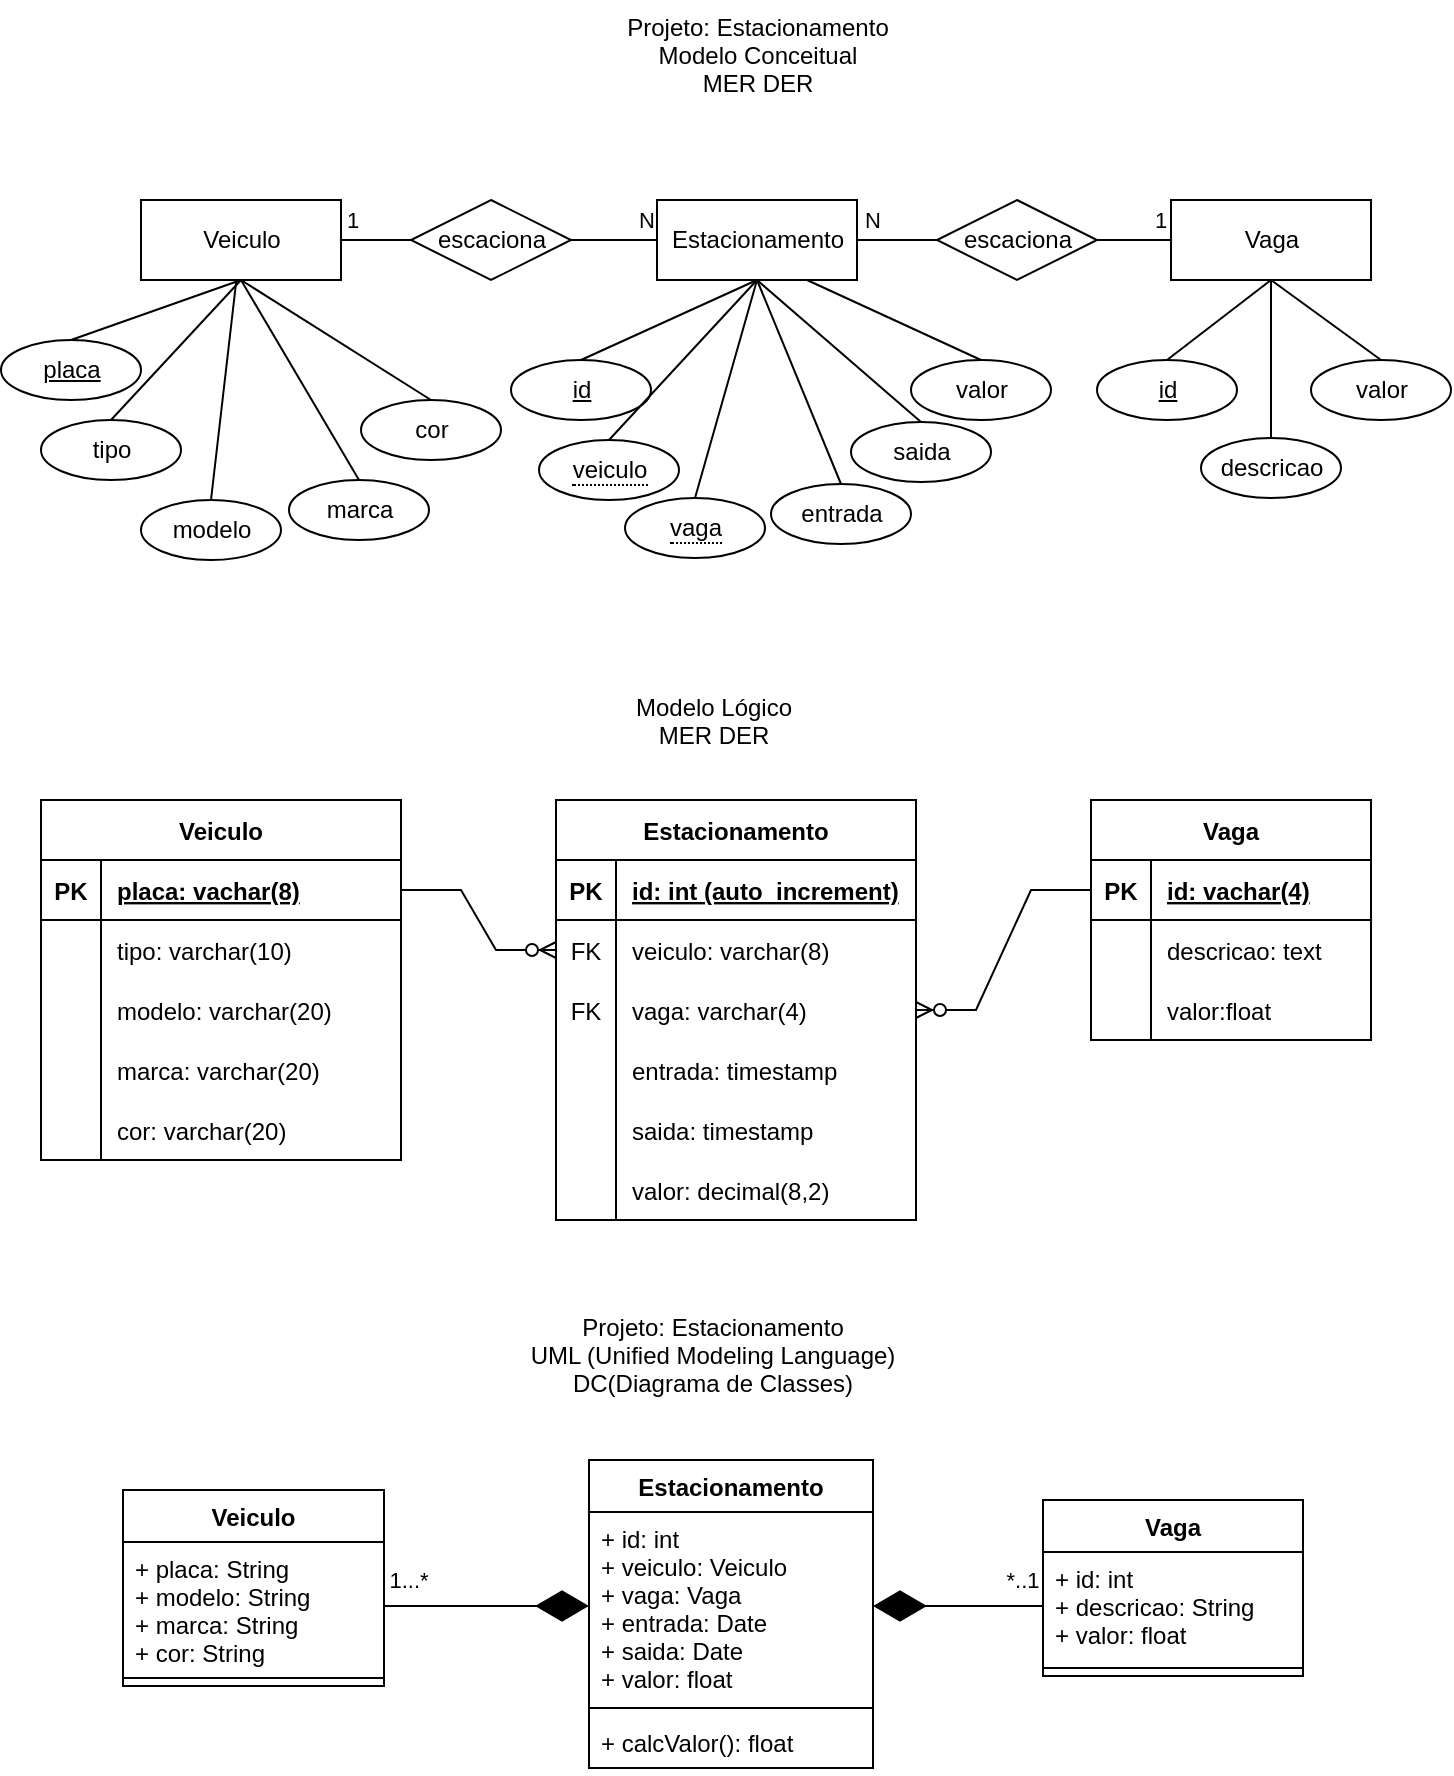 <mxfile version="21.0.1" type="device"><diagram name="Página-1" id="i0-kGiXMrAa8KkqMbR_4"><mxGraphModel dx="1434" dy="796" grid="1" gridSize="10" guides="1" tooltips="1" connect="1" arrows="1" fold="1" page="1" pageScale="1" pageWidth="827" pageHeight="1169" math="0" shadow="0"><root><mxCell id="0"/><mxCell id="1" parent="0"/><mxCell id="yE-hnE1d_Ly2W5Z37WLg-1" value="Projeto: Estacionamento&#10;Modelo Conceitual&#10;MER DER" style="text;strokeColor=none;fillColor=none;spacingLeft=4;spacingRight=4;overflow=hidden;rotatable=0;points=[[0,0.5],[1,0.5]];portConstraint=eastwest;fontSize=12;align=center;" vertex="1" parent="1"><mxGeometry x="324" y="30" width="180" height="70" as="geometry"/></mxCell><mxCell id="yE-hnE1d_Ly2W5Z37WLg-2" value="Estacionamento" style="whiteSpace=wrap;html=1;align=center;" vertex="1" parent="1"><mxGeometry x="363.5" y="130" width="100" height="40" as="geometry"/></mxCell><mxCell id="yE-hnE1d_Ly2W5Z37WLg-18" value="1" style="edgeStyle=orthogonalEdgeStyle;rounded=0;orthogonalLoop=1;jettySize=auto;html=1;exitX=1;exitY=0.5;exitDx=0;exitDy=0;entryX=0;entryY=0.5;entryDx=0;entryDy=0;endArrow=none;endFill=0;" edge="1" parent="1" source="yE-hnE1d_Ly2W5Z37WLg-3" target="yE-hnE1d_Ly2W5Z37WLg-9"><mxGeometry x="-0.714" y="10" relative="1" as="geometry"><mxPoint as="offset"/></mxGeometry></mxCell><mxCell id="yE-hnE1d_Ly2W5Z37WLg-3" value="Veiculo" style="whiteSpace=wrap;html=1;align=center;" vertex="1" parent="1"><mxGeometry x="105.5" y="130" width="100" height="40" as="geometry"/></mxCell><mxCell id="yE-hnE1d_Ly2W5Z37WLg-20" style="rounded=0;orthogonalLoop=1;jettySize=auto;html=1;exitX=0.5;exitY=0;exitDx=0;exitDy=0;entryX=0.5;entryY=1;entryDx=0;entryDy=0;endArrow=none;endFill=0;" edge="1" parent="1" source="yE-hnE1d_Ly2W5Z37WLg-4" target="yE-hnE1d_Ly2W5Z37WLg-3"><mxGeometry relative="1" as="geometry"/></mxCell><mxCell id="yE-hnE1d_Ly2W5Z37WLg-4" value="placa" style="ellipse;whiteSpace=wrap;html=1;align=center;fontStyle=4;" vertex="1" parent="1"><mxGeometry x="35.5" y="200" width="70" height="30" as="geometry"/></mxCell><mxCell id="yE-hnE1d_Ly2W5Z37WLg-22" style="rounded=0;orthogonalLoop=1;jettySize=auto;html=1;exitX=0.5;exitY=0;exitDx=0;exitDy=0;endArrow=none;endFill=0;" edge="1" parent="1" source="yE-hnE1d_Ly2W5Z37WLg-5" target="yE-hnE1d_Ly2W5Z37WLg-3"><mxGeometry relative="1" as="geometry"/></mxCell><mxCell id="yE-hnE1d_Ly2W5Z37WLg-5" value="modelo" style="ellipse;whiteSpace=wrap;html=1;align=center;" vertex="1" parent="1"><mxGeometry x="105.5" y="280" width="70" height="30" as="geometry"/></mxCell><mxCell id="yE-hnE1d_Ly2W5Z37WLg-23" style="rounded=0;orthogonalLoop=1;jettySize=auto;html=1;exitX=0.5;exitY=0;exitDx=0;exitDy=0;entryX=0.5;entryY=1;entryDx=0;entryDy=0;endArrow=none;endFill=0;" edge="1" parent="1" source="yE-hnE1d_Ly2W5Z37WLg-6" target="yE-hnE1d_Ly2W5Z37WLg-3"><mxGeometry relative="1" as="geometry"/></mxCell><mxCell id="yE-hnE1d_Ly2W5Z37WLg-6" value="marca" style="ellipse;whiteSpace=wrap;html=1;align=center;" vertex="1" parent="1"><mxGeometry x="179.5" y="270" width="70" height="30" as="geometry"/></mxCell><mxCell id="yE-hnE1d_Ly2W5Z37WLg-24" style="rounded=0;orthogonalLoop=1;jettySize=auto;html=1;exitX=0.5;exitY=0;exitDx=0;exitDy=0;entryX=0.5;entryY=1;entryDx=0;entryDy=0;endArrow=none;endFill=0;" edge="1" parent="1" source="yE-hnE1d_Ly2W5Z37WLg-7" target="yE-hnE1d_Ly2W5Z37WLg-3"><mxGeometry relative="1" as="geometry"/></mxCell><mxCell id="yE-hnE1d_Ly2W5Z37WLg-7" value="cor" style="ellipse;whiteSpace=wrap;html=1;align=center;" vertex="1" parent="1"><mxGeometry x="215.5" y="230" width="70" height="30" as="geometry"/></mxCell><mxCell id="yE-hnE1d_Ly2W5Z37WLg-21" style="rounded=0;orthogonalLoop=1;jettySize=auto;html=1;exitX=0.5;exitY=0;exitDx=0;exitDy=0;entryX=0.5;entryY=1;entryDx=0;entryDy=0;endArrow=none;endFill=0;" edge="1" parent="1" source="yE-hnE1d_Ly2W5Z37WLg-8" target="yE-hnE1d_Ly2W5Z37WLg-3"><mxGeometry relative="1" as="geometry"/></mxCell><mxCell id="yE-hnE1d_Ly2W5Z37WLg-8" value="tipo" style="ellipse;whiteSpace=wrap;html=1;align=center;" vertex="1" parent="1"><mxGeometry x="55.5" y="240" width="70" height="30" as="geometry"/></mxCell><mxCell id="yE-hnE1d_Ly2W5Z37WLg-19" value="N" style="rounded=0;orthogonalLoop=1;jettySize=auto;html=1;exitX=1;exitY=0.5;exitDx=0;exitDy=0;entryX=0;entryY=0.5;entryDx=0;entryDy=0;endArrow=none;endFill=0;" edge="1" parent="1" source="yE-hnE1d_Ly2W5Z37WLg-9" target="yE-hnE1d_Ly2W5Z37WLg-2"><mxGeometry x="0.714" y="10" relative="1" as="geometry"><mxPoint as="offset"/></mxGeometry></mxCell><mxCell id="yE-hnE1d_Ly2W5Z37WLg-9" value="escaciona" style="shape=rhombus;perimeter=rhombusPerimeter;whiteSpace=wrap;html=1;align=center;" vertex="1" parent="1"><mxGeometry x="240.5" y="130" width="80" height="40" as="geometry"/></mxCell><mxCell id="yE-hnE1d_Ly2W5Z37WLg-26" style="rounded=0;orthogonalLoop=1;jettySize=auto;html=1;exitX=0.5;exitY=0;exitDx=0;exitDy=0;entryX=0.5;entryY=1;entryDx=0;entryDy=0;endArrow=none;endFill=0;" edge="1" parent="1" source="yE-hnE1d_Ly2W5Z37WLg-11" target="yE-hnE1d_Ly2W5Z37WLg-2"><mxGeometry relative="1" as="geometry"/></mxCell><mxCell id="yE-hnE1d_Ly2W5Z37WLg-11" value="&lt;span style=&quot;border-bottom: 1px dotted&quot;&gt;vaga&lt;/span&gt;" style="ellipse;whiteSpace=wrap;html=1;align=center;" vertex="1" parent="1"><mxGeometry x="347.5" y="279" width="70" height="30" as="geometry"/></mxCell><mxCell id="yE-hnE1d_Ly2W5Z37WLg-28" style="rounded=0;orthogonalLoop=1;jettySize=auto;html=1;exitX=0.5;exitY=0;exitDx=0;exitDy=0;entryX=0.5;entryY=1;entryDx=0;entryDy=0;endArrow=none;endFill=0;" edge="1" parent="1" source="yE-hnE1d_Ly2W5Z37WLg-12" target="yE-hnE1d_Ly2W5Z37WLg-2"><mxGeometry relative="1" as="geometry"/></mxCell><mxCell id="yE-hnE1d_Ly2W5Z37WLg-12" value="entrada" style="ellipse;whiteSpace=wrap;html=1;align=center;" vertex="1" parent="1"><mxGeometry x="420.5" y="272" width="70" height="30" as="geometry"/></mxCell><mxCell id="yE-hnE1d_Ly2W5Z37WLg-29" style="rounded=0;orthogonalLoop=1;jettySize=auto;html=1;exitX=0.5;exitY=0;exitDx=0;exitDy=0;entryX=0.5;entryY=1;entryDx=0;entryDy=0;endArrow=none;endFill=0;" edge="1" parent="1" source="yE-hnE1d_Ly2W5Z37WLg-13" target="yE-hnE1d_Ly2W5Z37WLg-2"><mxGeometry relative="1" as="geometry"/></mxCell><mxCell id="yE-hnE1d_Ly2W5Z37WLg-13" value="saida" style="ellipse;whiteSpace=wrap;html=1;align=center;" vertex="1" parent="1"><mxGeometry x="460.5" y="241" width="70" height="30" as="geometry"/></mxCell><mxCell id="yE-hnE1d_Ly2W5Z37WLg-25" style="rounded=0;orthogonalLoop=1;jettySize=auto;html=1;exitX=0.5;exitY=0;exitDx=0;exitDy=0;entryX=0.5;entryY=1;entryDx=0;entryDy=0;endArrow=none;endFill=0;" edge="1" parent="1" source="yE-hnE1d_Ly2W5Z37WLg-14" target="yE-hnE1d_Ly2W5Z37WLg-2"><mxGeometry relative="1" as="geometry"/></mxCell><mxCell id="yE-hnE1d_Ly2W5Z37WLg-14" value="id" style="ellipse;whiteSpace=wrap;html=1;align=center;fontStyle=4;" vertex="1" parent="1"><mxGeometry x="290.5" y="210" width="70" height="30" as="geometry"/></mxCell><mxCell id="yE-hnE1d_Ly2W5Z37WLg-30" style="rounded=0;orthogonalLoop=1;jettySize=auto;html=1;exitX=0.5;exitY=0;exitDx=0;exitDy=0;entryX=0.75;entryY=1;entryDx=0;entryDy=0;endArrow=none;endFill=0;" edge="1" parent="1" source="yE-hnE1d_Ly2W5Z37WLg-15" target="yE-hnE1d_Ly2W5Z37WLg-2"><mxGeometry relative="1" as="geometry"/></mxCell><mxCell id="yE-hnE1d_Ly2W5Z37WLg-15" value="valor" style="ellipse;whiteSpace=wrap;html=1;align=center;" vertex="1" parent="1"><mxGeometry x="490.5" y="210" width="70" height="30" as="geometry"/></mxCell><mxCell id="yE-hnE1d_Ly2W5Z37WLg-27" style="rounded=0;orthogonalLoop=1;jettySize=auto;html=1;exitX=0.5;exitY=0;exitDx=0;exitDy=0;entryX=0.5;entryY=1;entryDx=0;entryDy=0;endArrow=none;endFill=0;" edge="1" parent="1" source="yE-hnE1d_Ly2W5Z37WLg-17" target="yE-hnE1d_Ly2W5Z37WLg-2"><mxGeometry relative="1" as="geometry"/></mxCell><mxCell id="yE-hnE1d_Ly2W5Z37WLg-17" value="&lt;span style=&quot;border-bottom: 1px dotted&quot;&gt;veiculo&lt;/span&gt;" style="ellipse;whiteSpace=wrap;html=1;align=center;" vertex="1" parent="1"><mxGeometry x="304.5" y="250" width="70" height="30" as="geometry"/></mxCell><mxCell id="yE-hnE1d_Ly2W5Z37WLg-31" value="Veiculo" style="shape=table;startSize=30;container=1;collapsible=1;childLayout=tableLayout;fixedRows=1;rowLines=0;fontStyle=1;align=center;resizeLast=1;" vertex="1" parent="1"><mxGeometry x="55.5" y="430" width="180" height="180" as="geometry"/></mxCell><mxCell id="yE-hnE1d_Ly2W5Z37WLg-32" value="" style="shape=tableRow;horizontal=0;startSize=0;swimlaneHead=0;swimlaneBody=0;fillColor=none;collapsible=0;dropTarget=0;points=[[0,0.5],[1,0.5]];portConstraint=eastwest;top=0;left=0;right=0;bottom=1;" vertex="1" parent="yE-hnE1d_Ly2W5Z37WLg-31"><mxGeometry y="30" width="180" height="30" as="geometry"/></mxCell><mxCell id="yE-hnE1d_Ly2W5Z37WLg-33" value="PK" style="shape=partialRectangle;connectable=0;fillColor=none;top=0;left=0;bottom=0;right=0;fontStyle=1;overflow=hidden;" vertex="1" parent="yE-hnE1d_Ly2W5Z37WLg-32"><mxGeometry width="30" height="30" as="geometry"><mxRectangle width="30" height="30" as="alternateBounds"/></mxGeometry></mxCell><mxCell id="yE-hnE1d_Ly2W5Z37WLg-34" value="placa: vachar(8)" style="shape=partialRectangle;connectable=0;fillColor=none;top=0;left=0;bottom=0;right=0;align=left;spacingLeft=6;fontStyle=5;overflow=hidden;" vertex="1" parent="yE-hnE1d_Ly2W5Z37WLg-32"><mxGeometry x="30" width="150" height="30" as="geometry"><mxRectangle width="150" height="30" as="alternateBounds"/></mxGeometry></mxCell><mxCell id="yE-hnE1d_Ly2W5Z37WLg-35" value="" style="shape=tableRow;horizontal=0;startSize=0;swimlaneHead=0;swimlaneBody=0;fillColor=none;collapsible=0;dropTarget=0;points=[[0,0.5],[1,0.5]];portConstraint=eastwest;top=0;left=0;right=0;bottom=0;" vertex="1" parent="yE-hnE1d_Ly2W5Z37WLg-31"><mxGeometry y="60" width="180" height="30" as="geometry"/></mxCell><mxCell id="yE-hnE1d_Ly2W5Z37WLg-36" value="" style="shape=partialRectangle;connectable=0;fillColor=none;top=0;left=0;bottom=0;right=0;editable=1;overflow=hidden;" vertex="1" parent="yE-hnE1d_Ly2W5Z37WLg-35"><mxGeometry width="30" height="30" as="geometry"><mxRectangle width="30" height="30" as="alternateBounds"/></mxGeometry></mxCell><mxCell id="yE-hnE1d_Ly2W5Z37WLg-37" value="tipo: varchar(10)" style="shape=partialRectangle;connectable=0;fillColor=none;top=0;left=0;bottom=0;right=0;align=left;spacingLeft=6;overflow=hidden;" vertex="1" parent="yE-hnE1d_Ly2W5Z37WLg-35"><mxGeometry x="30" width="150" height="30" as="geometry"><mxRectangle width="150" height="30" as="alternateBounds"/></mxGeometry></mxCell><mxCell id="yE-hnE1d_Ly2W5Z37WLg-38" value="" style="shape=tableRow;horizontal=0;startSize=0;swimlaneHead=0;swimlaneBody=0;fillColor=none;collapsible=0;dropTarget=0;points=[[0,0.5],[1,0.5]];portConstraint=eastwest;top=0;left=0;right=0;bottom=0;" vertex="1" parent="yE-hnE1d_Ly2W5Z37WLg-31"><mxGeometry y="90" width="180" height="30" as="geometry"/></mxCell><mxCell id="yE-hnE1d_Ly2W5Z37WLg-39" value="" style="shape=partialRectangle;connectable=0;fillColor=none;top=0;left=0;bottom=0;right=0;editable=1;overflow=hidden;" vertex="1" parent="yE-hnE1d_Ly2W5Z37WLg-38"><mxGeometry width="30" height="30" as="geometry"><mxRectangle width="30" height="30" as="alternateBounds"/></mxGeometry></mxCell><mxCell id="yE-hnE1d_Ly2W5Z37WLg-40" value="modelo: varchar(20)" style="shape=partialRectangle;connectable=0;fillColor=none;top=0;left=0;bottom=0;right=0;align=left;spacingLeft=6;overflow=hidden;" vertex="1" parent="yE-hnE1d_Ly2W5Z37WLg-38"><mxGeometry x="30" width="150" height="30" as="geometry"><mxRectangle width="150" height="30" as="alternateBounds"/></mxGeometry></mxCell><mxCell id="yE-hnE1d_Ly2W5Z37WLg-41" value="" style="shape=tableRow;horizontal=0;startSize=0;swimlaneHead=0;swimlaneBody=0;fillColor=none;collapsible=0;dropTarget=0;points=[[0,0.5],[1,0.5]];portConstraint=eastwest;top=0;left=0;right=0;bottom=0;" vertex="1" parent="yE-hnE1d_Ly2W5Z37WLg-31"><mxGeometry y="120" width="180" height="30" as="geometry"/></mxCell><mxCell id="yE-hnE1d_Ly2W5Z37WLg-42" value="" style="shape=partialRectangle;connectable=0;fillColor=none;top=0;left=0;bottom=0;right=0;editable=1;overflow=hidden;" vertex="1" parent="yE-hnE1d_Ly2W5Z37WLg-41"><mxGeometry width="30" height="30" as="geometry"><mxRectangle width="30" height="30" as="alternateBounds"/></mxGeometry></mxCell><mxCell id="yE-hnE1d_Ly2W5Z37WLg-43" value="marca: varchar(20)" style="shape=partialRectangle;connectable=0;fillColor=none;top=0;left=0;bottom=0;right=0;align=left;spacingLeft=6;overflow=hidden;" vertex="1" parent="yE-hnE1d_Ly2W5Z37WLg-41"><mxGeometry x="30" width="150" height="30" as="geometry"><mxRectangle width="150" height="30" as="alternateBounds"/></mxGeometry></mxCell><mxCell id="yE-hnE1d_Ly2W5Z37WLg-45" value="" style="shape=tableRow;horizontal=0;startSize=0;swimlaneHead=0;swimlaneBody=0;fillColor=none;collapsible=0;dropTarget=0;points=[[0,0.5],[1,0.5]];portConstraint=eastwest;top=0;left=0;right=0;bottom=0;" vertex="1" parent="yE-hnE1d_Ly2W5Z37WLg-31"><mxGeometry y="150" width="180" height="30" as="geometry"/></mxCell><mxCell id="yE-hnE1d_Ly2W5Z37WLg-46" value="" style="shape=partialRectangle;connectable=0;fillColor=none;top=0;left=0;bottom=0;right=0;editable=1;overflow=hidden;" vertex="1" parent="yE-hnE1d_Ly2W5Z37WLg-45"><mxGeometry width="30" height="30" as="geometry"><mxRectangle width="30" height="30" as="alternateBounds"/></mxGeometry></mxCell><mxCell id="yE-hnE1d_Ly2W5Z37WLg-47" value="cor: varchar(20)" style="shape=partialRectangle;connectable=0;fillColor=none;top=0;left=0;bottom=0;right=0;align=left;spacingLeft=6;overflow=hidden;" vertex="1" parent="yE-hnE1d_Ly2W5Z37WLg-45"><mxGeometry x="30" width="150" height="30" as="geometry"><mxRectangle width="150" height="30" as="alternateBounds"/></mxGeometry></mxCell><mxCell id="yE-hnE1d_Ly2W5Z37WLg-48" value="Estacionamento" style="shape=table;startSize=30;container=1;collapsible=1;childLayout=tableLayout;fixedRows=1;rowLines=0;fontStyle=1;align=center;resizeLast=1;" vertex="1" parent="1"><mxGeometry x="313" y="430" width="180" height="210" as="geometry"/></mxCell><mxCell id="yE-hnE1d_Ly2W5Z37WLg-49" value="" style="shape=tableRow;horizontal=0;startSize=0;swimlaneHead=0;swimlaneBody=0;fillColor=none;collapsible=0;dropTarget=0;points=[[0,0.5],[1,0.5]];portConstraint=eastwest;top=0;left=0;right=0;bottom=1;" vertex="1" parent="yE-hnE1d_Ly2W5Z37WLg-48"><mxGeometry y="30" width="180" height="30" as="geometry"/></mxCell><mxCell id="yE-hnE1d_Ly2W5Z37WLg-50" value="PK" style="shape=partialRectangle;connectable=0;fillColor=none;top=0;left=0;bottom=0;right=0;fontStyle=1;overflow=hidden;" vertex="1" parent="yE-hnE1d_Ly2W5Z37WLg-49"><mxGeometry width="30" height="30" as="geometry"><mxRectangle width="30" height="30" as="alternateBounds"/></mxGeometry></mxCell><mxCell id="yE-hnE1d_Ly2W5Z37WLg-51" value="id: int (auto_increment)" style="shape=partialRectangle;connectable=0;fillColor=none;top=0;left=0;bottom=0;right=0;align=left;spacingLeft=6;fontStyle=5;overflow=hidden;" vertex="1" parent="yE-hnE1d_Ly2W5Z37WLg-49"><mxGeometry x="30" width="150" height="30" as="geometry"><mxRectangle width="150" height="30" as="alternateBounds"/></mxGeometry></mxCell><mxCell id="yE-hnE1d_Ly2W5Z37WLg-55" value="" style="shape=tableRow;horizontal=0;startSize=0;swimlaneHead=0;swimlaneBody=0;fillColor=none;collapsible=0;dropTarget=0;points=[[0,0.5],[1,0.5]];portConstraint=eastwest;top=0;left=0;right=0;bottom=0;" vertex="1" parent="yE-hnE1d_Ly2W5Z37WLg-48"><mxGeometry y="60" width="180" height="30" as="geometry"/></mxCell><mxCell id="yE-hnE1d_Ly2W5Z37WLg-56" value="FK" style="shape=partialRectangle;connectable=0;fillColor=none;top=0;left=0;bottom=0;right=0;editable=1;overflow=hidden;" vertex="1" parent="yE-hnE1d_Ly2W5Z37WLg-55"><mxGeometry width="30" height="30" as="geometry"><mxRectangle width="30" height="30" as="alternateBounds"/></mxGeometry></mxCell><mxCell id="yE-hnE1d_Ly2W5Z37WLg-57" value="veiculo: varchar(8)" style="shape=partialRectangle;connectable=0;fillColor=none;top=0;left=0;bottom=0;right=0;align=left;spacingLeft=6;overflow=hidden;" vertex="1" parent="yE-hnE1d_Ly2W5Z37WLg-55"><mxGeometry x="30" width="150" height="30" as="geometry"><mxRectangle width="150" height="30" as="alternateBounds"/></mxGeometry></mxCell><mxCell id="yE-hnE1d_Ly2W5Z37WLg-52" value="" style="shape=tableRow;horizontal=0;startSize=0;swimlaneHead=0;swimlaneBody=0;fillColor=none;collapsible=0;dropTarget=0;points=[[0,0.5],[1,0.5]];portConstraint=eastwest;top=0;left=0;right=0;bottom=0;" vertex="1" parent="yE-hnE1d_Ly2W5Z37WLg-48"><mxGeometry y="90" width="180" height="30" as="geometry"/></mxCell><mxCell id="yE-hnE1d_Ly2W5Z37WLg-53" value="FK" style="shape=partialRectangle;connectable=0;fillColor=none;top=0;left=0;bottom=0;right=0;editable=1;overflow=hidden;" vertex="1" parent="yE-hnE1d_Ly2W5Z37WLg-52"><mxGeometry width="30" height="30" as="geometry"><mxRectangle width="30" height="30" as="alternateBounds"/></mxGeometry></mxCell><mxCell id="yE-hnE1d_Ly2W5Z37WLg-54" value="vaga: varchar(4)" style="shape=partialRectangle;connectable=0;fillColor=none;top=0;left=0;bottom=0;right=0;align=left;spacingLeft=6;overflow=hidden;" vertex="1" parent="yE-hnE1d_Ly2W5Z37WLg-52"><mxGeometry x="30" width="150" height="30" as="geometry"><mxRectangle width="150" height="30" as="alternateBounds"/></mxGeometry></mxCell><mxCell id="yE-hnE1d_Ly2W5Z37WLg-58" value="" style="shape=tableRow;horizontal=0;startSize=0;swimlaneHead=0;swimlaneBody=0;fillColor=none;collapsible=0;dropTarget=0;points=[[0,0.5],[1,0.5]];portConstraint=eastwest;top=0;left=0;right=0;bottom=0;" vertex="1" parent="yE-hnE1d_Ly2W5Z37WLg-48"><mxGeometry y="120" width="180" height="30" as="geometry"/></mxCell><mxCell id="yE-hnE1d_Ly2W5Z37WLg-59" value="" style="shape=partialRectangle;connectable=0;fillColor=none;top=0;left=0;bottom=0;right=0;editable=1;overflow=hidden;" vertex="1" parent="yE-hnE1d_Ly2W5Z37WLg-58"><mxGeometry width="30" height="30" as="geometry"><mxRectangle width="30" height="30" as="alternateBounds"/></mxGeometry></mxCell><mxCell id="yE-hnE1d_Ly2W5Z37WLg-60" value="entrada: timestamp" style="shape=partialRectangle;connectable=0;fillColor=none;top=0;left=0;bottom=0;right=0;align=left;spacingLeft=6;overflow=hidden;" vertex="1" parent="yE-hnE1d_Ly2W5Z37WLg-58"><mxGeometry x="30" width="150" height="30" as="geometry"><mxRectangle width="150" height="30" as="alternateBounds"/></mxGeometry></mxCell><mxCell id="yE-hnE1d_Ly2W5Z37WLg-61" value="" style="shape=tableRow;horizontal=0;startSize=0;swimlaneHead=0;swimlaneBody=0;fillColor=none;collapsible=0;dropTarget=0;points=[[0,0.5],[1,0.5]];portConstraint=eastwest;top=0;left=0;right=0;bottom=0;" vertex="1" parent="yE-hnE1d_Ly2W5Z37WLg-48"><mxGeometry y="150" width="180" height="30" as="geometry"/></mxCell><mxCell id="yE-hnE1d_Ly2W5Z37WLg-62" value="" style="shape=partialRectangle;connectable=0;fillColor=none;top=0;left=0;bottom=0;right=0;editable=1;overflow=hidden;" vertex="1" parent="yE-hnE1d_Ly2W5Z37WLg-61"><mxGeometry width="30" height="30" as="geometry"><mxRectangle width="30" height="30" as="alternateBounds"/></mxGeometry></mxCell><mxCell id="yE-hnE1d_Ly2W5Z37WLg-63" value="saida: timestamp" style="shape=partialRectangle;connectable=0;fillColor=none;top=0;left=0;bottom=0;right=0;align=left;spacingLeft=6;overflow=hidden;" vertex="1" parent="yE-hnE1d_Ly2W5Z37WLg-61"><mxGeometry x="30" width="150" height="30" as="geometry"><mxRectangle width="150" height="30" as="alternateBounds"/></mxGeometry></mxCell><mxCell id="yE-hnE1d_Ly2W5Z37WLg-64" value="" style="shape=tableRow;horizontal=0;startSize=0;swimlaneHead=0;swimlaneBody=0;fillColor=none;collapsible=0;dropTarget=0;points=[[0,0.5],[1,0.5]];portConstraint=eastwest;top=0;left=0;right=0;bottom=0;" vertex="1" parent="yE-hnE1d_Ly2W5Z37WLg-48"><mxGeometry y="180" width="180" height="30" as="geometry"/></mxCell><mxCell id="yE-hnE1d_Ly2W5Z37WLg-65" value="" style="shape=partialRectangle;connectable=0;fillColor=none;top=0;left=0;bottom=0;right=0;editable=1;overflow=hidden;" vertex="1" parent="yE-hnE1d_Ly2W5Z37WLg-64"><mxGeometry width="30" height="30" as="geometry"><mxRectangle width="30" height="30" as="alternateBounds"/></mxGeometry></mxCell><mxCell id="yE-hnE1d_Ly2W5Z37WLg-66" value="valor: decimal(8,2)" style="shape=partialRectangle;connectable=0;fillColor=none;top=0;left=0;bottom=0;right=0;align=left;spacingLeft=6;overflow=hidden;" vertex="1" parent="yE-hnE1d_Ly2W5Z37WLg-64"><mxGeometry x="30" width="150" height="30" as="geometry"><mxRectangle width="150" height="30" as="alternateBounds"/></mxGeometry></mxCell><mxCell id="yE-hnE1d_Ly2W5Z37WLg-67" value="" style="edgeStyle=entityRelationEdgeStyle;fontSize=12;html=1;endArrow=ERzeroToMany;endFill=1;rounded=0;exitX=1;exitY=0.5;exitDx=0;exitDy=0;entryX=0;entryY=0.5;entryDx=0;entryDy=0;" edge="1" parent="1" source="yE-hnE1d_Ly2W5Z37WLg-32" target="yE-hnE1d_Ly2W5Z37WLg-55"><mxGeometry width="100" height="100" relative="1" as="geometry"><mxPoint x="356.5" y="440" as="sourcePoint"/><mxPoint x="456.5" y="340" as="targetPoint"/></mxGeometry></mxCell><mxCell id="yE-hnE1d_Ly2W5Z37WLg-68" value="Modelo Lógico&#10;MER DER" style="text;strokeColor=none;fillColor=none;spacingLeft=4;spacingRight=4;overflow=hidden;rotatable=0;points=[[0,0.5],[1,0.5]];portConstraint=eastwest;fontSize=12;align=center;" vertex="1" parent="1"><mxGeometry x="302" y="370" width="180" height="39" as="geometry"/></mxCell><mxCell id="yE-hnE1d_Ly2W5Z37WLg-69" value="Projeto: Estacionamento&#10;UML (Unified Modeling Language)&#10;DC(Diagrama de Classes)" style="text;strokeColor=none;fillColor=none;spacingLeft=4;spacingRight=4;overflow=hidden;rotatable=0;points=[[0,0.5],[1,0.5]];portConstraint=eastwest;fontSize=12;align=center;" vertex="1" parent="1"><mxGeometry x="290.5" y="680" width="202" height="50" as="geometry"/></mxCell><mxCell id="yE-hnE1d_Ly2W5Z37WLg-70" value="Estacionamento" style="swimlane;fontStyle=1;align=center;verticalAlign=top;childLayout=stackLayout;horizontal=1;startSize=26;horizontalStack=0;resizeParent=1;resizeParentMax=0;resizeLast=0;collapsible=1;marginBottom=0;" vertex="1" parent="1"><mxGeometry x="329.5" y="760" width="142" height="154" as="geometry"/></mxCell><mxCell id="yE-hnE1d_Ly2W5Z37WLg-71" value="+ id: int&#10;+ veiculo: Veiculo&#10;+ vaga: Vaga&#10;+ entrada: Date&#10;+ saida: Date&#10;+ valor: float" style="text;strokeColor=none;fillColor=none;align=left;verticalAlign=top;spacingLeft=4;spacingRight=4;overflow=hidden;rotatable=0;points=[[0,0.5],[1,0.5]];portConstraint=eastwest;" vertex="1" parent="yE-hnE1d_Ly2W5Z37WLg-70"><mxGeometry y="26" width="142" height="94" as="geometry"/></mxCell><mxCell id="yE-hnE1d_Ly2W5Z37WLg-72" value="" style="line;strokeWidth=1;fillColor=none;align=left;verticalAlign=middle;spacingTop=-1;spacingLeft=3;spacingRight=3;rotatable=0;labelPosition=right;points=[];portConstraint=eastwest;strokeColor=inherit;" vertex="1" parent="yE-hnE1d_Ly2W5Z37WLg-70"><mxGeometry y="120" width="142" height="8" as="geometry"/></mxCell><mxCell id="yE-hnE1d_Ly2W5Z37WLg-73" value="+ calcValor(): float" style="text;strokeColor=none;fillColor=none;align=left;verticalAlign=top;spacingLeft=4;spacingRight=4;overflow=hidden;rotatable=0;points=[[0,0.5],[1,0.5]];portConstraint=eastwest;" vertex="1" parent="yE-hnE1d_Ly2W5Z37WLg-70"><mxGeometry y="128" width="142" height="26" as="geometry"/></mxCell><mxCell id="yE-hnE1d_Ly2W5Z37WLg-74" value="Veiculo" style="swimlane;fontStyle=1;align=center;verticalAlign=top;childLayout=stackLayout;horizontal=1;startSize=26;horizontalStack=0;resizeParent=1;resizeParentMax=0;resizeLast=0;collapsible=1;marginBottom=0;" vertex="1" parent="1"><mxGeometry x="96.5" y="775" width="130.5" height="98" as="geometry"/></mxCell><mxCell id="yE-hnE1d_Ly2W5Z37WLg-75" value="+ placa: String&#10;+ modelo: String&#10;+ marca: String&#10;+ cor: String" style="text;strokeColor=none;fillColor=none;align=left;verticalAlign=top;spacingLeft=4;spacingRight=4;overflow=hidden;rotatable=0;points=[[0,0.5],[1,0.5]];portConstraint=eastwest;" vertex="1" parent="yE-hnE1d_Ly2W5Z37WLg-74"><mxGeometry y="26" width="130.5" height="64" as="geometry"/></mxCell><mxCell id="yE-hnE1d_Ly2W5Z37WLg-76" value="" style="line;strokeWidth=1;fillColor=none;align=left;verticalAlign=middle;spacingTop=-1;spacingLeft=3;spacingRight=3;rotatable=0;labelPosition=right;points=[];portConstraint=eastwest;strokeColor=inherit;" vertex="1" parent="yE-hnE1d_Ly2W5Z37WLg-74"><mxGeometry y="90" width="130.5" height="8" as="geometry"/></mxCell><mxCell id="yE-hnE1d_Ly2W5Z37WLg-78" value="Vaga" style="shape=table;startSize=30;container=1;collapsible=1;childLayout=tableLayout;fixedRows=1;rowLines=0;fontStyle=1;align=center;resizeLast=1;" vertex="1" parent="1"><mxGeometry x="580.5" y="430" width="140" height="120" as="geometry"/></mxCell><mxCell id="yE-hnE1d_Ly2W5Z37WLg-79" value="" style="shape=tableRow;horizontal=0;startSize=0;swimlaneHead=0;swimlaneBody=0;fillColor=none;collapsible=0;dropTarget=0;points=[[0,0.5],[1,0.5]];portConstraint=eastwest;top=0;left=0;right=0;bottom=1;" vertex="1" parent="yE-hnE1d_Ly2W5Z37WLg-78"><mxGeometry y="30" width="140" height="30" as="geometry"/></mxCell><mxCell id="yE-hnE1d_Ly2W5Z37WLg-80" value="PK" style="shape=partialRectangle;connectable=0;fillColor=none;top=0;left=0;bottom=0;right=0;fontStyle=1;overflow=hidden;" vertex="1" parent="yE-hnE1d_Ly2W5Z37WLg-79"><mxGeometry width="30" height="30" as="geometry"><mxRectangle width="30" height="30" as="alternateBounds"/></mxGeometry></mxCell><mxCell id="yE-hnE1d_Ly2W5Z37WLg-81" value="id: vachar(4)" style="shape=partialRectangle;connectable=0;fillColor=none;top=0;left=0;bottom=0;right=0;align=left;spacingLeft=6;fontStyle=5;overflow=hidden;" vertex="1" parent="yE-hnE1d_Ly2W5Z37WLg-79"><mxGeometry x="30" width="110" height="30" as="geometry"><mxRectangle width="110" height="30" as="alternateBounds"/></mxGeometry></mxCell><mxCell id="yE-hnE1d_Ly2W5Z37WLg-82" value="" style="shape=tableRow;horizontal=0;startSize=0;swimlaneHead=0;swimlaneBody=0;fillColor=none;collapsible=0;dropTarget=0;points=[[0,0.5],[1,0.5]];portConstraint=eastwest;top=0;left=0;right=0;bottom=0;" vertex="1" parent="yE-hnE1d_Ly2W5Z37WLg-78"><mxGeometry y="60" width="140" height="30" as="geometry"/></mxCell><mxCell id="yE-hnE1d_Ly2W5Z37WLg-83" value="" style="shape=partialRectangle;connectable=0;fillColor=none;top=0;left=0;bottom=0;right=0;editable=1;overflow=hidden;" vertex="1" parent="yE-hnE1d_Ly2W5Z37WLg-82"><mxGeometry width="30" height="30" as="geometry"><mxRectangle width="30" height="30" as="alternateBounds"/></mxGeometry></mxCell><mxCell id="yE-hnE1d_Ly2W5Z37WLg-84" value="descricao: text" style="shape=partialRectangle;connectable=0;fillColor=none;top=0;left=0;bottom=0;right=0;align=left;spacingLeft=6;overflow=hidden;" vertex="1" parent="yE-hnE1d_Ly2W5Z37WLg-82"><mxGeometry x="30" width="110" height="30" as="geometry"><mxRectangle width="110" height="30" as="alternateBounds"/></mxGeometry></mxCell><mxCell id="yE-hnE1d_Ly2W5Z37WLg-112" value="" style="shape=tableRow;horizontal=0;startSize=0;swimlaneHead=0;swimlaneBody=0;fillColor=none;collapsible=0;dropTarget=0;points=[[0,0.5],[1,0.5]];portConstraint=eastwest;top=0;left=0;right=0;bottom=0;" vertex="1" parent="yE-hnE1d_Ly2W5Z37WLg-78"><mxGeometry y="90" width="140" height="30" as="geometry"/></mxCell><mxCell id="yE-hnE1d_Ly2W5Z37WLg-113" value="" style="shape=partialRectangle;connectable=0;fillColor=none;top=0;left=0;bottom=0;right=0;editable=1;overflow=hidden;" vertex="1" parent="yE-hnE1d_Ly2W5Z37WLg-112"><mxGeometry width="30" height="30" as="geometry"><mxRectangle width="30" height="30" as="alternateBounds"/></mxGeometry></mxCell><mxCell id="yE-hnE1d_Ly2W5Z37WLg-114" value="valor:float" style="shape=partialRectangle;connectable=0;fillColor=none;top=0;left=0;bottom=0;right=0;align=left;spacingLeft=6;overflow=hidden;" vertex="1" parent="yE-hnE1d_Ly2W5Z37WLg-112"><mxGeometry x="30" width="110" height="30" as="geometry"><mxRectangle width="110" height="30" as="alternateBounds"/></mxGeometry></mxCell><mxCell id="yE-hnE1d_Ly2W5Z37WLg-94" value="" style="edgeStyle=entityRelationEdgeStyle;fontSize=12;html=1;endArrow=ERzeroToMany;endFill=1;rounded=0;entryX=1;entryY=0.5;entryDx=0;entryDy=0;exitX=0;exitY=0.5;exitDx=0;exitDy=0;" edge="1" parent="1" source="yE-hnE1d_Ly2W5Z37WLg-79" target="yE-hnE1d_Ly2W5Z37WLg-52"><mxGeometry width="100" height="100" relative="1" as="geometry"><mxPoint x="600.5" y="690" as="sourcePoint"/><mxPoint x="580.5" y="620" as="targetPoint"/></mxGeometry></mxCell><mxCell id="yE-hnE1d_Ly2W5Z37WLg-108" style="rounded=0;orthogonalLoop=1;jettySize=auto;html=1;exitX=0.5;exitY=0;exitDx=0;exitDy=0;entryX=0.5;entryY=1;entryDx=0;entryDy=0;endArrow=none;endFill=0;" edge="1" parent="1" source="yE-hnE1d_Ly2W5Z37WLg-95" target="yE-hnE1d_Ly2W5Z37WLg-100"><mxGeometry relative="1" as="geometry"/></mxCell><mxCell id="yE-hnE1d_Ly2W5Z37WLg-95" value="descricao" style="ellipse;whiteSpace=wrap;html=1;align=center;" vertex="1" parent="1"><mxGeometry x="635.5" y="249" width="70" height="30" as="geometry"/></mxCell><mxCell id="yE-hnE1d_Ly2W5Z37WLg-109" style="rounded=0;orthogonalLoop=1;jettySize=auto;html=1;exitX=0.5;exitY=0;exitDx=0;exitDy=0;entryX=0.5;entryY=1;entryDx=0;entryDy=0;endArrow=none;endFill=0;" edge="1" parent="1" source="yE-hnE1d_Ly2W5Z37WLg-96" target="yE-hnE1d_Ly2W5Z37WLg-100"><mxGeometry relative="1" as="geometry"/></mxCell><mxCell id="yE-hnE1d_Ly2W5Z37WLg-96" value="valor" style="ellipse;whiteSpace=wrap;html=1;align=center;" vertex="1" parent="1"><mxGeometry x="690.5" y="210" width="70" height="30" as="geometry"/></mxCell><mxCell id="yE-hnE1d_Ly2W5Z37WLg-100" value="Vaga" style="whiteSpace=wrap;html=1;align=center;" vertex="1" parent="1"><mxGeometry x="620.5" y="130" width="100" height="40" as="geometry"/></mxCell><mxCell id="yE-hnE1d_Ly2W5Z37WLg-104" value="1" style="rounded=0;orthogonalLoop=1;jettySize=auto;html=1;exitX=1;exitY=0.5;exitDx=0;exitDy=0;entryX=0;entryY=0.5;entryDx=0;entryDy=0;endArrow=none;endFill=0;" edge="1" parent="1" source="yE-hnE1d_Ly2W5Z37WLg-105" target="yE-hnE1d_Ly2W5Z37WLg-100"><mxGeometry x="0.714" y="10" relative="1" as="geometry"><mxPoint x="668.5" y="90" as="targetPoint"/><mxPoint as="offset"/></mxGeometry></mxCell><mxCell id="yE-hnE1d_Ly2W5Z37WLg-107" value="N" style="edgeStyle=orthogonalEdgeStyle;rounded=0;orthogonalLoop=1;jettySize=auto;html=1;endArrow=none;endFill=0;" edge="1" parent="1" source="yE-hnE1d_Ly2W5Z37WLg-105" target="yE-hnE1d_Ly2W5Z37WLg-2"><mxGeometry x="0.65" y="-10" relative="1" as="geometry"><mxPoint as="offset"/></mxGeometry></mxCell><mxCell id="yE-hnE1d_Ly2W5Z37WLg-105" value="escaciona" style="shape=rhombus;perimeter=rhombusPerimeter;whiteSpace=wrap;html=1;align=center;" vertex="1" parent="1"><mxGeometry x="503.5" y="130" width="80" height="40" as="geometry"/></mxCell><mxCell id="yE-hnE1d_Ly2W5Z37WLg-111" style="rounded=0;orthogonalLoop=1;jettySize=auto;html=1;exitX=0.5;exitY=0;exitDx=0;exitDy=0;entryX=0.5;entryY=1;entryDx=0;entryDy=0;endArrow=none;endFill=0;" edge="1" parent="1" source="yE-hnE1d_Ly2W5Z37WLg-110" target="yE-hnE1d_Ly2W5Z37WLg-100"><mxGeometry relative="1" as="geometry"/></mxCell><mxCell id="yE-hnE1d_Ly2W5Z37WLg-110" value="id" style="ellipse;whiteSpace=wrap;html=1;align=center;fontStyle=4;" vertex="1" parent="1"><mxGeometry x="583.5" y="210" width="70" height="30" as="geometry"/></mxCell><mxCell id="yE-hnE1d_Ly2W5Z37WLg-115" value="Vaga" style="swimlane;fontStyle=1;align=center;verticalAlign=top;childLayout=stackLayout;horizontal=1;startSize=26;horizontalStack=0;resizeParent=1;resizeParentMax=0;resizeLast=0;collapsible=1;marginBottom=0;" vertex="1" parent="1"><mxGeometry x="556.5" y="780" width="130" height="88" as="geometry"/></mxCell><mxCell id="yE-hnE1d_Ly2W5Z37WLg-116" value="+ id: int&#10;+ descricao: String&#10;+ valor: float" style="text;strokeColor=none;fillColor=none;align=left;verticalAlign=top;spacingLeft=4;spacingRight=4;overflow=hidden;rotatable=0;points=[[0,0.5],[1,0.5]];portConstraint=eastwest;" vertex="1" parent="yE-hnE1d_Ly2W5Z37WLg-115"><mxGeometry y="26" width="130" height="54" as="geometry"/></mxCell><mxCell id="yE-hnE1d_Ly2W5Z37WLg-117" value="" style="line;strokeWidth=1;fillColor=none;align=left;verticalAlign=middle;spacingTop=-1;spacingLeft=3;spacingRight=3;rotatable=0;labelPosition=right;points=[];portConstraint=eastwest;strokeColor=inherit;" vertex="1" parent="yE-hnE1d_Ly2W5Z37WLg-115"><mxGeometry y="80" width="130" height="8" as="geometry"/></mxCell><mxCell id="yE-hnE1d_Ly2W5Z37WLg-119" value="1...*" style="endArrow=diamondThin;endFill=1;endSize=24;html=1;rounded=0;entryX=0;entryY=0.5;entryDx=0;entryDy=0;edgeStyle=orthogonalEdgeStyle;exitX=1;exitY=0.5;exitDx=0;exitDy=0;" edge="1" parent="1" source="yE-hnE1d_Ly2W5Z37WLg-75" target="yE-hnE1d_Ly2W5Z37WLg-71"><mxGeometry x="-0.783" y="13" width="160" relative="1" as="geometry"><mxPoint x="276.5" y="760" as="sourcePoint"/><mxPoint x="476.5" y="630" as="targetPoint"/><mxPoint x="1" as="offset"/></mxGeometry></mxCell><mxCell id="yE-hnE1d_Ly2W5Z37WLg-120" value="*..1" style="endArrow=diamondThin;endFill=1;endSize=24;html=1;rounded=0;edgeStyle=orthogonalEdgeStyle;entryX=1;entryY=0.5;entryDx=0;entryDy=0;exitX=0;exitY=0.5;exitDx=0;exitDy=0;" edge="1" parent="1" source="yE-hnE1d_Ly2W5Z37WLg-116" target="yE-hnE1d_Ly2W5Z37WLg-71"><mxGeometry x="-0.756" y="-13" width="160" relative="1" as="geometry"><mxPoint x="526.5" y="880" as="sourcePoint"/><mxPoint x="237.5" y="828" as="targetPoint"/><mxPoint as="offset"/></mxGeometry></mxCell></root></mxGraphModel></diagram></mxfile>